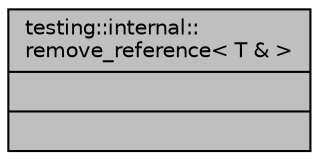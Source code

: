 digraph "testing::internal::remove_reference&lt; T &amp; &gt;"
{
  edge [fontname="Helvetica",fontsize="10",labelfontname="Helvetica",labelfontsize="10"];
  node [fontname="Helvetica",fontsize="10",shape=record];
  Node1 [label="{testing::internal::\lremove_reference\< T & \>\n||}",height=0.2,width=0.4,color="black", fillcolor="grey75", style="filled", fontcolor="black"];
}
